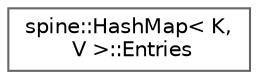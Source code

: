 digraph "类继承关系图"
{
 // LATEX_PDF_SIZE
  bgcolor="transparent";
  edge [fontname=Helvetica,fontsize=10,labelfontname=Helvetica,labelfontsize=10];
  node [fontname=Helvetica,fontsize=10,shape=box,height=0.2,width=0.4];
  rankdir="LR";
  Node0 [id="Node000000",label="spine::HashMap\< K,\l V \>::Entries",height=0.2,width=0.4,color="grey40", fillcolor="white", style="filled",URL="$classspine_1_1_hash_map_1_1_entries.html",tooltip=" "];
}
